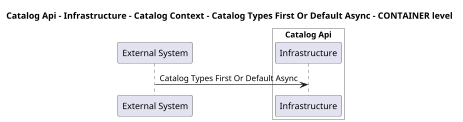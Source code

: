 @startuml
skinparam dpi 60

title Catalog Api - Infrastructure - Catalog Context - Catalog Types First Or Default Async - CONTAINER level

participant "External System" as C4InterFlow.SoftwareSystems.ExternalSystem

box "Catalog Api" #White

    participant "Infrastructure" as dotnet.eShop.Architecture.SoftwareSystems.CatalogApi.Containers.Infrastructure
end box


C4InterFlow.SoftwareSystems.ExternalSystem -> dotnet.eShop.Architecture.SoftwareSystems.CatalogApi.Containers.Infrastructure : Catalog Types First Or Default Async


@enduml
